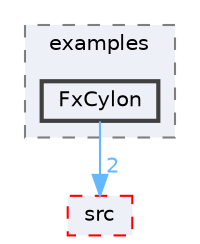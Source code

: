 digraph "FastLED/FastLED/examples/FxCylon"
{
 // LATEX_PDF_SIZE
  bgcolor="transparent";
  edge [fontname=Helvetica,fontsize=10,labelfontname=Helvetica,labelfontsize=10];
  node [fontname=Helvetica,fontsize=10,shape=box,height=0.2,width=0.4];
  compound=true
  subgraph clusterdir_999a185a1a47b3a763bb04a7a263eb0d {
    graph [ bgcolor="#edf0f7", pencolor="grey50", label="examples", fontname=Helvetica,fontsize=10 style="filled,dashed", URL="dir_999a185a1a47b3a763bb04a7a263eb0d.html",tooltip=""]
  dir_1c77937876f4d413013b3ab4c74b83e8 [label="FxCylon", fillcolor="#edf0f7", color="grey25", style="filled,bold", URL="dir_1c77937876f4d413013b3ab4c74b83e8.html",tooltip=""];
  }
  dir_e6a3de723047763e6a27a3cab040759e [label="src", fillcolor="#edf0f7", color="red", style="filled,dashed", URL="dir_e6a3de723047763e6a27a3cab040759e.html",tooltip=""];
  dir_1c77937876f4d413013b3ab4c74b83e8->dir_e6a3de723047763e6a27a3cab040759e [headlabel="2", labeldistance=1.5 headhref="dir_000032_000075.html" href="dir_000032_000075.html" color="steelblue1" fontcolor="steelblue1"];
}
